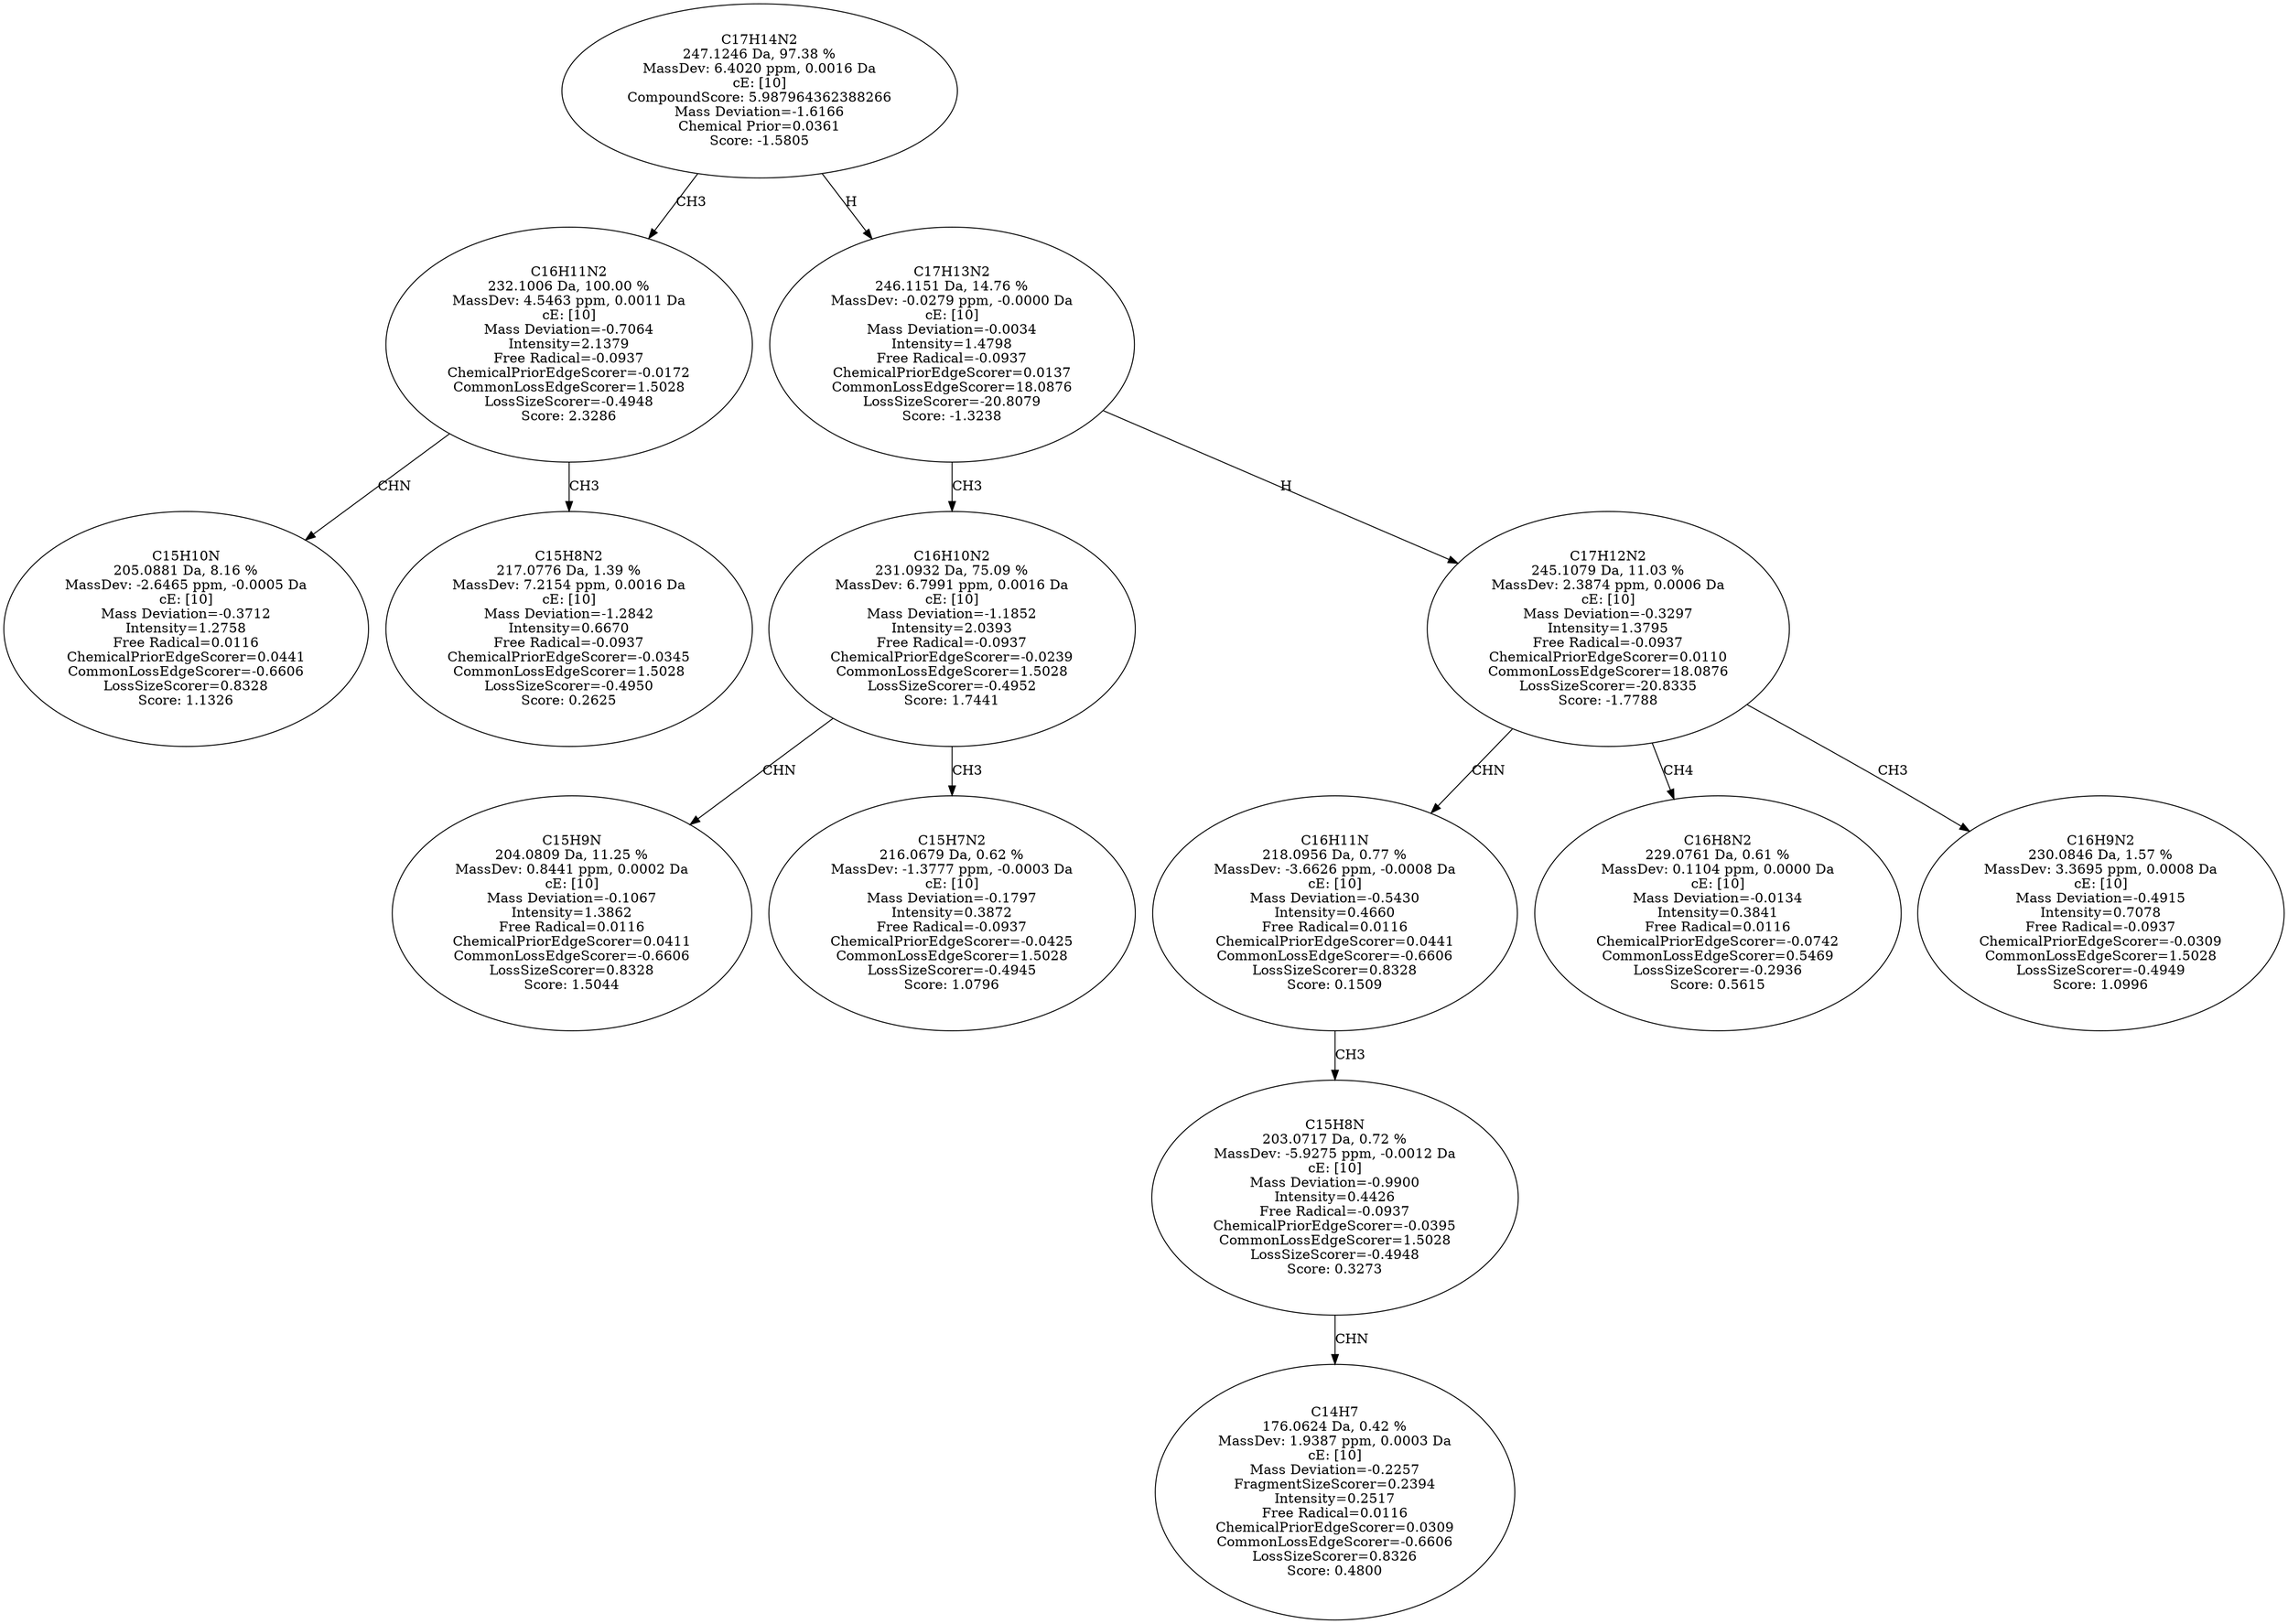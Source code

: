 strict digraph {
v1 [label="C15H10N\n205.0881 Da, 8.16 %\nMassDev: -2.6465 ppm, -0.0005 Da\ncE: [10]\nMass Deviation=-0.3712\nIntensity=1.2758\nFree Radical=0.0116\nChemicalPriorEdgeScorer=0.0441\nCommonLossEdgeScorer=-0.6606\nLossSizeScorer=0.8328\nScore: 1.1326"];
v2 [label="C15H8N2\n217.0776 Da, 1.39 %\nMassDev: 7.2154 ppm, 0.0016 Da\ncE: [10]\nMass Deviation=-1.2842\nIntensity=0.6670\nFree Radical=-0.0937\nChemicalPriorEdgeScorer=-0.0345\nCommonLossEdgeScorer=1.5028\nLossSizeScorer=-0.4950\nScore: 0.2625"];
v3 [label="C16H11N2\n232.1006 Da, 100.00 %\nMassDev: 4.5463 ppm, 0.0011 Da\ncE: [10]\nMass Deviation=-0.7064\nIntensity=2.1379\nFree Radical=-0.0937\nChemicalPriorEdgeScorer=-0.0172\nCommonLossEdgeScorer=1.5028\nLossSizeScorer=-0.4948\nScore: 2.3286"];
v4 [label="C15H9N\n204.0809 Da, 11.25 %\nMassDev: 0.8441 ppm, 0.0002 Da\ncE: [10]\nMass Deviation=-0.1067\nIntensity=1.3862\nFree Radical=0.0116\nChemicalPriorEdgeScorer=0.0411\nCommonLossEdgeScorer=-0.6606\nLossSizeScorer=0.8328\nScore: 1.5044"];
v5 [label="C15H7N2\n216.0679 Da, 0.62 %\nMassDev: -1.3777 ppm, -0.0003 Da\ncE: [10]\nMass Deviation=-0.1797\nIntensity=0.3872\nFree Radical=-0.0937\nChemicalPriorEdgeScorer=-0.0425\nCommonLossEdgeScorer=1.5028\nLossSizeScorer=-0.4945\nScore: 1.0796"];
v6 [label="C16H10N2\n231.0932 Da, 75.09 %\nMassDev: 6.7991 ppm, 0.0016 Da\ncE: [10]\nMass Deviation=-1.1852\nIntensity=2.0393\nFree Radical=-0.0937\nChemicalPriorEdgeScorer=-0.0239\nCommonLossEdgeScorer=1.5028\nLossSizeScorer=-0.4952\nScore: 1.7441"];
v7 [label="C14H7\n176.0624 Da, 0.42 %\nMassDev: 1.9387 ppm, 0.0003 Da\ncE: [10]\nMass Deviation=-0.2257\nFragmentSizeScorer=0.2394\nIntensity=0.2517\nFree Radical=0.0116\nChemicalPriorEdgeScorer=0.0309\nCommonLossEdgeScorer=-0.6606\nLossSizeScorer=0.8326\nScore: 0.4800"];
v8 [label="C15H8N\n203.0717 Da, 0.72 %\nMassDev: -5.9275 ppm, -0.0012 Da\ncE: [10]\nMass Deviation=-0.9900\nIntensity=0.4426\nFree Radical=-0.0937\nChemicalPriorEdgeScorer=-0.0395\nCommonLossEdgeScorer=1.5028\nLossSizeScorer=-0.4948\nScore: 0.3273"];
v9 [label="C16H11N\n218.0956 Da, 0.77 %\nMassDev: -3.6626 ppm, -0.0008 Da\ncE: [10]\nMass Deviation=-0.5430\nIntensity=0.4660\nFree Radical=0.0116\nChemicalPriorEdgeScorer=0.0441\nCommonLossEdgeScorer=-0.6606\nLossSizeScorer=0.8328\nScore: 0.1509"];
v10 [label="C16H8N2\n229.0761 Da, 0.61 %\nMassDev: 0.1104 ppm, 0.0000 Da\ncE: [10]\nMass Deviation=-0.0134\nIntensity=0.3841\nFree Radical=0.0116\nChemicalPriorEdgeScorer=-0.0742\nCommonLossEdgeScorer=0.5469\nLossSizeScorer=-0.2936\nScore: 0.5615"];
v11 [label="C16H9N2\n230.0846 Da, 1.57 %\nMassDev: 3.3695 ppm, 0.0008 Da\ncE: [10]\nMass Deviation=-0.4915\nIntensity=0.7078\nFree Radical=-0.0937\nChemicalPriorEdgeScorer=-0.0309\nCommonLossEdgeScorer=1.5028\nLossSizeScorer=-0.4949\nScore: 1.0996"];
v12 [label="C17H12N2\n245.1079 Da, 11.03 %\nMassDev: 2.3874 ppm, 0.0006 Da\ncE: [10]\nMass Deviation=-0.3297\nIntensity=1.3795\nFree Radical=-0.0937\nChemicalPriorEdgeScorer=0.0110\nCommonLossEdgeScorer=18.0876\nLossSizeScorer=-20.8335\nScore: -1.7788"];
v13 [label="C17H13N2\n246.1151 Da, 14.76 %\nMassDev: -0.0279 ppm, -0.0000 Da\ncE: [10]\nMass Deviation=-0.0034\nIntensity=1.4798\nFree Radical=-0.0937\nChemicalPriorEdgeScorer=0.0137\nCommonLossEdgeScorer=18.0876\nLossSizeScorer=-20.8079\nScore: -1.3238"];
v14 [label="C17H14N2\n247.1246 Da, 97.38 %\nMassDev: 6.4020 ppm, 0.0016 Da\ncE: [10]\nCompoundScore: 5.987964362388266\nMass Deviation=-1.6166\nChemical Prior=0.0361\nScore: -1.5805"];
v3 -> v1 [label="CHN"];
v3 -> v2 [label="CH3"];
v14 -> v3 [label="CH3"];
v6 -> v4 [label="CHN"];
v6 -> v5 [label="CH3"];
v13 -> v6 [label="CH3"];
v8 -> v7 [label="CHN"];
v9 -> v8 [label="CH3"];
v12 -> v9 [label="CHN"];
v12 -> v10 [label="CH4"];
v12 -> v11 [label="CH3"];
v13 -> v12 [label="H"];
v14 -> v13 [label="H"];
}